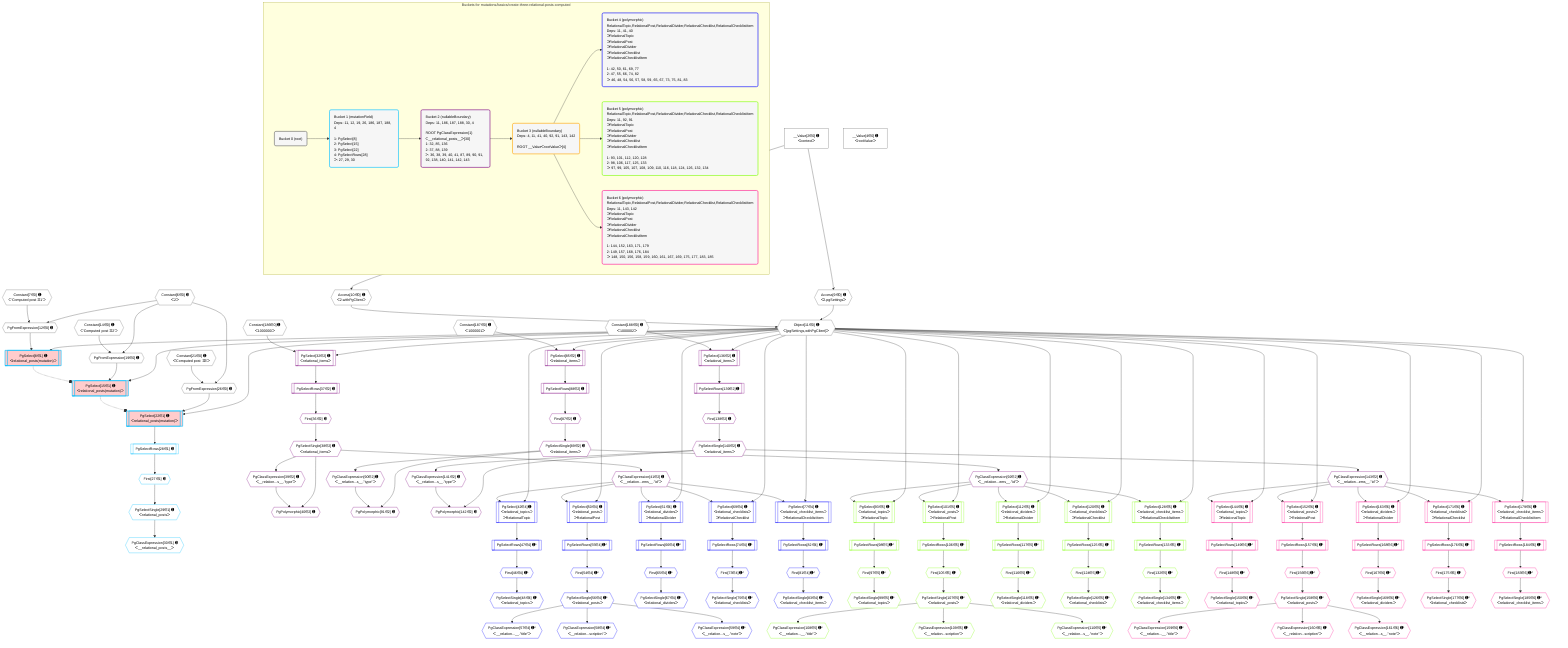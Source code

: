 %%{init: {'themeVariables': { 'fontSize': '12px'}}}%%
graph TD
    classDef path fill:#eee,stroke:#000,color:#000
    classDef plan fill:#fff,stroke-width:1px,color:#000
    classDef itemplan fill:#fff,stroke-width:2px,color:#000
    classDef unbatchedplan fill:#dff,stroke-width:1px,color:#000
    classDef sideeffectplan fill:#fcc,stroke-width:2px,color:#000
    classDef bucket fill:#f6f6f6,color:#000,stroke-width:2px,text-align:left


    %% plan dependencies
    Object11{{"Object[11∈0] ➊<br />ᐸ{pgSettings,withPgClient}ᐳ"}}:::plan
    Access9{{"Access[9∈0] ➊<br />ᐸ2.pgSettingsᐳ"}}:::plan
    Access10{{"Access[10∈0] ➊<br />ᐸ2.withPgClientᐳ"}}:::plan
    Access9 & Access10 --> Object11
    PgFromExpression12{{"PgFromExpression[12∈0] ➊"}}:::plan
    Constant6{{"Constant[6∈0] ➊<br />ᐸ2ᐳ"}}:::plan
    Constant7{{"Constant[7∈0] ➊<br />ᐸ'Computed post ꖛ1'ᐳ"}}:::plan
    Constant6 & Constant7 --> PgFromExpression12
    PgFromExpression19{{"PgFromExpression[19∈0] ➊"}}:::plan
    Constant14{{"Constant[14∈0] ➊<br />ᐸ'Computed post ꖛ2'ᐳ"}}:::plan
    Constant6 & Constant14 --> PgFromExpression19
    PgFromExpression26{{"PgFromExpression[26∈0] ➊"}}:::plan
    Constant21{{"Constant[21∈0] ➊<br />ᐸ'Computed post ꖛ3'ᐳ"}}:::plan
    Constant6 & Constant21 --> PgFromExpression26
    __Value2["__Value[2∈0] ➊<br />ᐸcontextᐳ"]:::plan
    __Value2 --> Access9
    __Value2 --> Access10
    __Value4["__Value[4∈0] ➊<br />ᐸrootValueᐳ"]:::plan
    Constant186{{"Constant[186∈0] ➊<br />ᐸ1000000ᐳ"}}:::plan
    Constant187{{"Constant[187∈0] ➊<br />ᐸ1000001ᐳ"}}:::plan
    Constant188{{"Constant[188∈0] ➊<br />ᐸ1000002ᐳ"}}:::plan
    PgSelect8[["PgSelect[8∈1] ➊<br />ᐸrelational_posts(mutation)ᐳ"]]:::sideeffectplan
    Object11 & PgFromExpression12 --> PgSelect8
    PgSelect15[["PgSelect[15∈1] ➊<br />ᐸrelational_posts(mutation)ᐳ"]]:::sideeffectplan
    Object11 & PgFromExpression19 --> PgSelect15
    PgSelect22[["PgSelect[22∈1] ➊<br />ᐸrelational_posts(mutation)ᐳ"]]:::sideeffectplan
    Object11 & PgFromExpression26 --> PgSelect22
    First27{{"First[27∈1] ➊"}}:::plan
    PgSelectRows28[["PgSelectRows[28∈1] ➊"]]:::plan
    PgSelectRows28 --> First27
    PgSelect22 --> PgSelectRows28
    PgSelectSingle29{{"PgSelectSingle[29∈1] ➊<br />ᐸrelational_postsᐳ"}}:::plan
    First27 --> PgSelectSingle29
    PgClassExpression30{{"PgClassExpression[30∈1] ➊<br />ᐸ__relational_posts__ᐳ"}}:::plan
    PgSelectSingle29 --> PgClassExpression30
    PgSelect32[["PgSelect[32∈2] ➊<br />ᐸrelational_itemsᐳ"]]:::plan
    Object11 & Constant186 --> PgSelect32
    PgPolymorphic40{{"PgPolymorphic[40∈2] ➊"}}:::plan
    PgSelectSingle38{{"PgSelectSingle[38∈2] ➊<br />ᐸrelational_itemsᐳ"}}:::plan
    PgClassExpression39{{"PgClassExpression[39∈2] ➊<br />ᐸ__relation...s__.”type”ᐳ"}}:::plan
    PgSelectSingle38 & PgClassExpression39 --> PgPolymorphic40
    PgSelect85[["PgSelect[85∈2] ➊<br />ᐸrelational_itemsᐳ"]]:::plan
    Object11 & Constant187 --> PgSelect85
    PgPolymorphic91{{"PgPolymorphic[91∈2] ➊"}}:::plan
    PgSelectSingle89{{"PgSelectSingle[89∈2] ➊<br />ᐸrelational_itemsᐳ"}}:::plan
    PgClassExpression90{{"PgClassExpression[90∈2] ➊<br />ᐸ__relation...s__.”type”ᐳ"}}:::plan
    PgSelectSingle89 & PgClassExpression90 --> PgPolymorphic91
    PgSelect136[["PgSelect[136∈2] ➊<br />ᐸrelational_itemsᐳ"]]:::plan
    Object11 & Constant188 --> PgSelect136
    PgPolymorphic142{{"PgPolymorphic[142∈2] ➊"}}:::plan
    PgSelectSingle140{{"PgSelectSingle[140∈2] ➊<br />ᐸrelational_itemsᐳ"}}:::plan
    PgClassExpression141{{"PgClassExpression[141∈2] ➊<br />ᐸ__relation...s__.”type”ᐳ"}}:::plan
    PgSelectSingle140 & PgClassExpression141 --> PgPolymorphic142
    First36{{"First[36∈2] ➊"}}:::plan
    PgSelectRows37[["PgSelectRows[37∈2] ➊"]]:::plan
    PgSelectRows37 --> First36
    PgSelect32 --> PgSelectRows37
    First36 --> PgSelectSingle38
    PgSelectSingle38 --> PgClassExpression39
    PgClassExpression41{{"PgClassExpression[41∈2] ➊<br />ᐸ__relation...ems__.”id”ᐳ"}}:::plan
    PgSelectSingle38 --> PgClassExpression41
    First87{{"First[87∈2] ➊"}}:::plan
    PgSelectRows88[["PgSelectRows[88∈2] ➊"]]:::plan
    PgSelectRows88 --> First87
    PgSelect85 --> PgSelectRows88
    First87 --> PgSelectSingle89
    PgSelectSingle89 --> PgClassExpression90
    PgClassExpression92{{"PgClassExpression[92∈2] ➊<br />ᐸ__relation...ems__.”id”ᐳ"}}:::plan
    PgSelectSingle89 --> PgClassExpression92
    First138{{"First[138∈2] ➊"}}:::plan
    PgSelectRows139[["PgSelectRows[139∈2] ➊"]]:::plan
    PgSelectRows139 --> First138
    PgSelect136 --> PgSelectRows139
    First138 --> PgSelectSingle140
    PgSelectSingle140 --> PgClassExpression141
    PgClassExpression143{{"PgClassExpression[143∈2] ➊<br />ᐸ__relation...ems__.”id”ᐳ"}}:::plan
    PgSelectSingle140 --> PgClassExpression143
    PgSelect42[["PgSelect[42∈4] ➊<br />ᐸrelational_topicsᐳ<br />ᐳRelationalTopic"]]:::plan
    Object11 & PgClassExpression41 --> PgSelect42
    PgSelect50[["PgSelect[50∈4] ➊<br />ᐸrelational_postsᐳ<br />ᐳRelationalPost"]]:::plan
    Object11 & PgClassExpression41 --> PgSelect50
    PgSelect61[["PgSelect[61∈4] ➊<br />ᐸrelational_dividersᐳ<br />ᐳRelationalDivider"]]:::plan
    Object11 & PgClassExpression41 --> PgSelect61
    PgSelect69[["PgSelect[69∈4] ➊<br />ᐸrelational_checklistsᐳ<br />ᐳRelationalChecklist"]]:::plan
    Object11 & PgClassExpression41 --> PgSelect69
    PgSelect77[["PgSelect[77∈4] ➊<br />ᐸrelational_checklist_itemsᐳ<br />ᐳRelationalChecklistItem"]]:::plan
    Object11 & PgClassExpression41 --> PgSelect77
    First46{{"First[46∈4] ➊^"}}:::plan
    PgSelectRows47[["PgSelectRows[47∈4] ➊^"]]:::plan
    PgSelectRows47 --> First46
    PgSelect42 --> PgSelectRows47
    PgSelectSingle48{{"PgSelectSingle[48∈4] ➊^<br />ᐸrelational_topicsᐳ"}}:::plan
    First46 --> PgSelectSingle48
    First54{{"First[54∈4] ➊^"}}:::plan
    PgSelectRows55[["PgSelectRows[55∈4] ➊^"]]:::plan
    PgSelectRows55 --> First54
    PgSelect50 --> PgSelectRows55
    PgSelectSingle56{{"PgSelectSingle[56∈4] ➊^<br />ᐸrelational_postsᐳ"}}:::plan
    First54 --> PgSelectSingle56
    PgClassExpression57{{"PgClassExpression[57∈4] ➊^<br />ᐸ__relation...__.”title”ᐳ"}}:::plan
    PgSelectSingle56 --> PgClassExpression57
    PgClassExpression58{{"PgClassExpression[58∈4] ➊^<br />ᐸ__relation...scription”ᐳ"}}:::plan
    PgSelectSingle56 --> PgClassExpression58
    PgClassExpression59{{"PgClassExpression[59∈4] ➊^<br />ᐸ__relation...s__.”note”ᐳ"}}:::plan
    PgSelectSingle56 --> PgClassExpression59
    First65{{"First[65∈4] ➊^"}}:::plan
    PgSelectRows66[["PgSelectRows[66∈4] ➊^"]]:::plan
    PgSelectRows66 --> First65
    PgSelect61 --> PgSelectRows66
    PgSelectSingle67{{"PgSelectSingle[67∈4] ➊^<br />ᐸrelational_dividersᐳ"}}:::plan
    First65 --> PgSelectSingle67
    First73{{"First[73∈4] ➊^"}}:::plan
    PgSelectRows74[["PgSelectRows[74∈4] ➊^"]]:::plan
    PgSelectRows74 --> First73
    PgSelect69 --> PgSelectRows74
    PgSelectSingle75{{"PgSelectSingle[75∈4] ➊^<br />ᐸrelational_checklistsᐳ"}}:::plan
    First73 --> PgSelectSingle75
    First81{{"First[81∈4] ➊^"}}:::plan
    PgSelectRows82[["PgSelectRows[82∈4] ➊^"]]:::plan
    PgSelectRows82 --> First81
    PgSelect77 --> PgSelectRows82
    PgSelectSingle83{{"PgSelectSingle[83∈4] ➊^<br />ᐸrelational_checklist_itemsᐳ"}}:::plan
    First81 --> PgSelectSingle83
    PgSelect93[["PgSelect[93∈5] ➊<br />ᐸrelational_topicsᐳ<br />ᐳRelationalTopic"]]:::plan
    Object11 & PgClassExpression92 --> PgSelect93
    PgSelect101[["PgSelect[101∈5] ➊<br />ᐸrelational_postsᐳ<br />ᐳRelationalPost"]]:::plan
    Object11 & PgClassExpression92 --> PgSelect101
    PgSelect112[["PgSelect[112∈5] ➊<br />ᐸrelational_dividersᐳ<br />ᐳRelationalDivider"]]:::plan
    Object11 & PgClassExpression92 --> PgSelect112
    PgSelect120[["PgSelect[120∈5] ➊<br />ᐸrelational_checklistsᐳ<br />ᐳRelationalChecklist"]]:::plan
    Object11 & PgClassExpression92 --> PgSelect120
    PgSelect128[["PgSelect[128∈5] ➊<br />ᐸrelational_checklist_itemsᐳ<br />ᐳRelationalChecklistItem"]]:::plan
    Object11 & PgClassExpression92 --> PgSelect128
    First97{{"First[97∈5] ➊^"}}:::plan
    PgSelectRows98[["PgSelectRows[98∈5] ➊^"]]:::plan
    PgSelectRows98 --> First97
    PgSelect93 --> PgSelectRows98
    PgSelectSingle99{{"PgSelectSingle[99∈5] ➊^<br />ᐸrelational_topicsᐳ"}}:::plan
    First97 --> PgSelectSingle99
    First105{{"First[105∈5] ➊^"}}:::plan
    PgSelectRows106[["PgSelectRows[106∈5] ➊^"]]:::plan
    PgSelectRows106 --> First105
    PgSelect101 --> PgSelectRows106
    PgSelectSingle107{{"PgSelectSingle[107∈5] ➊^<br />ᐸrelational_postsᐳ"}}:::plan
    First105 --> PgSelectSingle107
    PgClassExpression108{{"PgClassExpression[108∈5] ➊^<br />ᐸ__relation...__.”title”ᐳ"}}:::plan
    PgSelectSingle107 --> PgClassExpression108
    PgClassExpression109{{"PgClassExpression[109∈5] ➊^<br />ᐸ__relation...scription”ᐳ"}}:::plan
    PgSelectSingle107 --> PgClassExpression109
    PgClassExpression110{{"PgClassExpression[110∈5] ➊^<br />ᐸ__relation...s__.”note”ᐳ"}}:::plan
    PgSelectSingle107 --> PgClassExpression110
    First116{{"First[116∈5] ➊^"}}:::plan
    PgSelectRows117[["PgSelectRows[117∈5] ➊^"]]:::plan
    PgSelectRows117 --> First116
    PgSelect112 --> PgSelectRows117
    PgSelectSingle118{{"PgSelectSingle[118∈5] ➊^<br />ᐸrelational_dividersᐳ"}}:::plan
    First116 --> PgSelectSingle118
    First124{{"First[124∈5] ➊^"}}:::plan
    PgSelectRows125[["PgSelectRows[125∈5] ➊^"]]:::plan
    PgSelectRows125 --> First124
    PgSelect120 --> PgSelectRows125
    PgSelectSingle126{{"PgSelectSingle[126∈5] ➊^<br />ᐸrelational_checklistsᐳ"}}:::plan
    First124 --> PgSelectSingle126
    First132{{"First[132∈5] ➊^"}}:::plan
    PgSelectRows133[["PgSelectRows[133∈5] ➊^"]]:::plan
    PgSelectRows133 --> First132
    PgSelect128 --> PgSelectRows133
    PgSelectSingle134{{"PgSelectSingle[134∈5] ➊^<br />ᐸrelational_checklist_itemsᐳ"}}:::plan
    First132 --> PgSelectSingle134
    PgSelect144[["PgSelect[144∈6] ➊<br />ᐸrelational_topicsᐳ<br />ᐳRelationalTopic"]]:::plan
    Object11 & PgClassExpression143 --> PgSelect144
    PgSelect152[["PgSelect[152∈6] ➊<br />ᐸrelational_postsᐳ<br />ᐳRelationalPost"]]:::plan
    Object11 & PgClassExpression143 --> PgSelect152
    PgSelect163[["PgSelect[163∈6] ➊<br />ᐸrelational_dividersᐳ<br />ᐳRelationalDivider"]]:::plan
    Object11 & PgClassExpression143 --> PgSelect163
    PgSelect171[["PgSelect[171∈6] ➊<br />ᐸrelational_checklistsᐳ<br />ᐳRelationalChecklist"]]:::plan
    Object11 & PgClassExpression143 --> PgSelect171
    PgSelect179[["PgSelect[179∈6] ➊<br />ᐸrelational_checklist_itemsᐳ<br />ᐳRelationalChecklistItem"]]:::plan
    Object11 & PgClassExpression143 --> PgSelect179
    First148{{"First[148∈6] ➊^"}}:::plan
    PgSelectRows149[["PgSelectRows[149∈6] ➊^"]]:::plan
    PgSelectRows149 --> First148
    PgSelect144 --> PgSelectRows149
    PgSelectSingle150{{"PgSelectSingle[150∈6] ➊^<br />ᐸrelational_topicsᐳ"}}:::plan
    First148 --> PgSelectSingle150
    First156{{"First[156∈6] ➊^"}}:::plan
    PgSelectRows157[["PgSelectRows[157∈6] ➊^"]]:::plan
    PgSelectRows157 --> First156
    PgSelect152 --> PgSelectRows157
    PgSelectSingle158{{"PgSelectSingle[158∈6] ➊^<br />ᐸrelational_postsᐳ"}}:::plan
    First156 --> PgSelectSingle158
    PgClassExpression159{{"PgClassExpression[159∈6] ➊^<br />ᐸ__relation...__.”title”ᐳ"}}:::plan
    PgSelectSingle158 --> PgClassExpression159
    PgClassExpression160{{"PgClassExpression[160∈6] ➊^<br />ᐸ__relation...scription”ᐳ"}}:::plan
    PgSelectSingle158 --> PgClassExpression160
    PgClassExpression161{{"PgClassExpression[161∈6] ➊^<br />ᐸ__relation...s__.”note”ᐳ"}}:::plan
    PgSelectSingle158 --> PgClassExpression161
    First167{{"First[167∈6] ➊^"}}:::plan
    PgSelectRows168[["PgSelectRows[168∈6] ➊^"]]:::plan
    PgSelectRows168 --> First167
    PgSelect163 --> PgSelectRows168
    PgSelectSingle169{{"PgSelectSingle[169∈6] ➊^<br />ᐸrelational_dividersᐳ"}}:::plan
    First167 --> PgSelectSingle169
    First175{{"First[175∈6] ➊^"}}:::plan
    PgSelectRows176[["PgSelectRows[176∈6] ➊^"]]:::plan
    PgSelectRows176 --> First175
    PgSelect171 --> PgSelectRows176
    PgSelectSingle177{{"PgSelectSingle[177∈6] ➊^<br />ᐸrelational_checklistsᐳ"}}:::plan
    First175 --> PgSelectSingle177
    First183{{"First[183∈6] ➊^"}}:::plan
    PgSelectRows184[["PgSelectRows[184∈6] ➊^"]]:::plan
    PgSelectRows184 --> First183
    PgSelect179 --> PgSelectRows184
    PgSelectSingle185{{"PgSelectSingle[185∈6] ➊^<br />ᐸrelational_checklist_itemsᐳ"}}:::plan
    First183 --> PgSelectSingle185

    %% define steps

    %% implicit side effects
    PgSelect8 -.-o PgSelect15
    PgSelect15 -.-o PgSelect22

    subgraph "Buckets for mutations/basics/create-three-relational-posts-computed"
    Bucket0("Bucket 0 (root)"):::bucket
    classDef bucket0 stroke:#696969
    class Bucket0,__Value2,__Value4,Constant6,Constant7,Access9,Access10,Object11,PgFromExpression12,Constant14,PgFromExpression19,Constant21,PgFromExpression26,Constant186,Constant187,Constant188 bucket0
    Bucket1("Bucket 1 (mutationField)<br />Deps: 11, 12, 19, 26, 186, 187, 188, 4<br /><br />1: PgSelect[8]<br />2: PgSelect[15]<br />3: PgSelect[22]<br />4: PgSelectRows[28]<br />ᐳ: 27, 29, 30"):::bucket
    classDef bucket1 stroke:#00bfff
    class Bucket1,PgSelect8,PgSelect15,PgSelect22,First27,PgSelectRows28,PgSelectSingle29,PgClassExpression30 bucket1
    Bucket2("Bucket 2 (nullableBoundary)<br />Deps: 11, 186, 187, 188, 30, 4<br /><br />ROOT PgClassExpression{1}ᐸ__relational_posts__ᐳ[30]<br />1: 32, 85, 136<br />2: 37, 88, 139<br />ᐳ: 36, 38, 39, 40, 41, 87, 89, 90, 91, 92, 138, 140, 141, 142, 143"):::bucket
    classDef bucket2 stroke:#7f007f
    class Bucket2,PgSelect32,First36,PgSelectRows37,PgSelectSingle38,PgClassExpression39,PgPolymorphic40,PgClassExpression41,PgSelect85,First87,PgSelectRows88,PgSelectSingle89,PgClassExpression90,PgPolymorphic91,PgClassExpression92,PgSelect136,First138,PgSelectRows139,PgSelectSingle140,PgClassExpression141,PgPolymorphic142,PgClassExpression143 bucket2
    Bucket3("Bucket 3 (nullableBoundary)<br />Deps: 4, 11, 41, 40, 92, 91, 143, 142<br /><br />ROOT __ValueᐸrootValueᐳ[4]"):::bucket
    classDef bucket3 stroke:#ffa500
    class Bucket3 bucket3
    Bucket4("Bucket 4 (polymorphic)<br />RelationalTopic,RelationalPost,RelationalDivider,RelationalChecklist,RelationalChecklistItem<br />Deps: 11, 41, 40<br />ᐳRelationalTopic<br />ᐳRelationalPost<br />ᐳRelationalDivider<br />ᐳRelationalChecklist<br />ᐳRelationalChecklistItem<br /><br />1: 42, 50, 61, 69, 77<br />2: 47, 55, 66, 74, 82<br />ᐳ: 46, 48, 54, 56, 57, 58, 59, 65, 67, 73, 75, 81, 83"):::bucket
    classDef bucket4 stroke:#0000ff
    class Bucket4,PgSelect42,First46,PgSelectRows47,PgSelectSingle48,PgSelect50,First54,PgSelectRows55,PgSelectSingle56,PgClassExpression57,PgClassExpression58,PgClassExpression59,PgSelect61,First65,PgSelectRows66,PgSelectSingle67,PgSelect69,First73,PgSelectRows74,PgSelectSingle75,PgSelect77,First81,PgSelectRows82,PgSelectSingle83 bucket4
    Bucket5("Bucket 5 (polymorphic)<br />RelationalTopic,RelationalPost,RelationalDivider,RelationalChecklist,RelationalChecklistItem<br />Deps: 11, 92, 91<br />ᐳRelationalTopic<br />ᐳRelationalPost<br />ᐳRelationalDivider<br />ᐳRelationalChecklist<br />ᐳRelationalChecklistItem<br /><br />1: 93, 101, 112, 120, 128<br />2: 98, 106, 117, 125, 133<br />ᐳ: 97, 99, 105, 107, 108, 109, 110, 116, 118, 124, 126, 132, 134"):::bucket
    classDef bucket5 stroke:#7fff00
    class Bucket5,PgSelect93,First97,PgSelectRows98,PgSelectSingle99,PgSelect101,First105,PgSelectRows106,PgSelectSingle107,PgClassExpression108,PgClassExpression109,PgClassExpression110,PgSelect112,First116,PgSelectRows117,PgSelectSingle118,PgSelect120,First124,PgSelectRows125,PgSelectSingle126,PgSelect128,First132,PgSelectRows133,PgSelectSingle134 bucket5
    Bucket6("Bucket 6 (polymorphic)<br />RelationalTopic,RelationalPost,RelationalDivider,RelationalChecklist,RelationalChecklistItem<br />Deps: 11, 143, 142<br />ᐳRelationalTopic<br />ᐳRelationalPost<br />ᐳRelationalDivider<br />ᐳRelationalChecklist<br />ᐳRelationalChecklistItem<br /><br />1: 144, 152, 163, 171, 179<br />2: 149, 157, 168, 176, 184<br />ᐳ: 148, 150, 156, 158, 159, 160, 161, 167, 169, 175, 177, 183, 185"):::bucket
    classDef bucket6 stroke:#ff1493
    class Bucket6,PgSelect144,First148,PgSelectRows149,PgSelectSingle150,PgSelect152,First156,PgSelectRows157,PgSelectSingle158,PgClassExpression159,PgClassExpression160,PgClassExpression161,PgSelect163,First167,PgSelectRows168,PgSelectSingle169,PgSelect171,First175,PgSelectRows176,PgSelectSingle177,PgSelect179,First183,PgSelectRows184,PgSelectSingle185 bucket6
    Bucket0 --> Bucket1
    Bucket1 --> Bucket2
    Bucket2 --> Bucket3
    Bucket3 --> Bucket4 & Bucket5 & Bucket6
    end